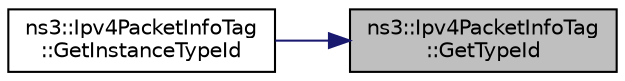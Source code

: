 digraph "ns3::Ipv4PacketInfoTag::GetTypeId"
{
 // LATEX_PDF_SIZE
  edge [fontname="Helvetica",fontsize="10",labelfontname="Helvetica",labelfontsize="10"];
  node [fontname="Helvetica",fontsize="10",shape=record];
  rankdir="RL";
  Node1 [label="ns3::Ipv4PacketInfoTag\l::GetTypeId",height=0.2,width=0.4,color="black", fillcolor="grey75", style="filled", fontcolor="black",tooltip="Get the type ID."];
  Node1 -> Node2 [dir="back",color="midnightblue",fontsize="10",style="solid",fontname="Helvetica"];
  Node2 [label="ns3::Ipv4PacketInfoTag\l::GetInstanceTypeId",height=0.2,width=0.4,color="black", fillcolor="white", style="filled",URL="$classns3_1_1_ipv4_packet_info_tag.html#afdeb22e0d7d551faf93b992f8038c7d6",tooltip="Get the most derived TypeId for this Object."];
}
